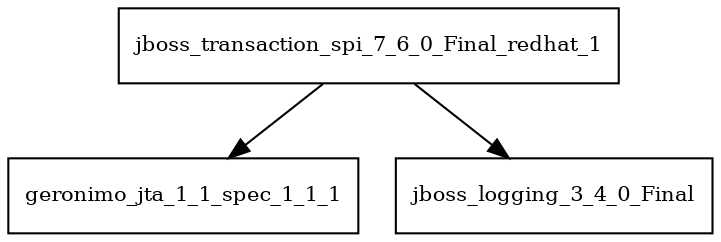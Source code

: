 digraph jboss_transaction_spi_7_6_0_Final_redhat_1_dependencies {
  node [shape = box, fontsize=10.0];
  jboss_transaction_spi_7_6_0_Final_redhat_1 -> geronimo_jta_1_1_spec_1_1_1;
  jboss_transaction_spi_7_6_0_Final_redhat_1 -> jboss_logging_3_4_0_Final;
}
